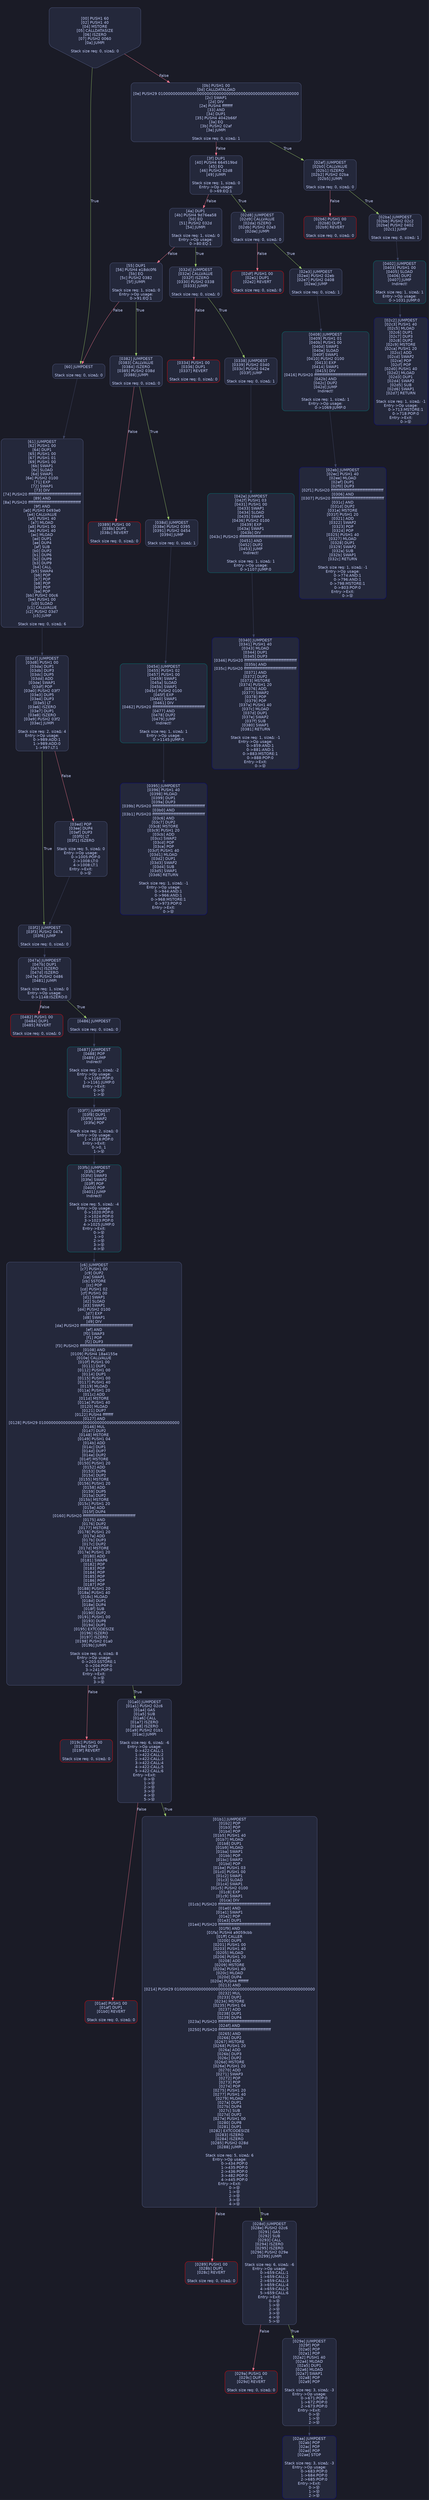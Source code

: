 digraph G {
    node [shape=box, style="filled, rounded", color="#565f89", fontcolor="#c0caf5", fontname="Helvetica", fillcolor="#24283b"];
    edge [color="#414868", fontcolor="#c0caf5", fontname="Helvetica"];
    bgcolor="#1a1b26";
    0 [ label = "[00] PUSH1 60
[02] PUSH1 40
[04] MSTORE
[05] CALLDATASIZE
[06] ISZERO
[07] PUSH2 0060
[0a] JUMPI

Stack size req: 0, sizeΔ: 0
" shape = invhouse]
    1 [ label = "[0b] PUSH1 00
[0d] CALLDATALOAD
[0e] PUSH29 0100000000000000000000000000000000000000000000000000000000
[2c] SWAP1
[2d] DIV
[2e] PUSH4 ffffffff
[33] AND
[34] DUP1
[35] PUSH4 4042b66f
[3a] EQ
[3b] PUSH2 02af
[3e] JUMPI

Stack size req: 0, sizeΔ: 1
"]
    2 [ label = "[3f] DUP1
[40] PUSH4 664519bd
[45] EQ
[46] PUSH2 02d8
[49] JUMPI

Stack size req: 1, sizeΔ: 0
Entry->Op usage:
	0->69:EQ:1
"]
    3 [ label = "[4a] DUP1
[4b] PUSH4 9d76ea58
[50] EQ
[51] PUSH2 032d
[54] JUMPI

Stack size req: 1, sizeΔ: 0
Entry->Op usage:
	0->80:EQ:1
"]
    4 [ label = "[55] DUP1
[56] PUSH4 e18dc0f6
[5b] EQ
[5c] PUSH2 0382
[5f] JUMPI

Stack size req: 1, sizeΔ: 0
Entry->Op usage:
	0->91:EQ:1
"]
    5 [ label = "[60] JUMPDEST

Stack size req: 0, sizeΔ: 0
"]
    6 [ label = "[61] JUMPDEST
[62] PUSH1 00
[64] DUP1
[65] PUSH1 00
[67] PUSH1 01
[69] PUSH1 00
[6b] SWAP1
[6c] SLOAD
[6d] SWAP1
[6e] PUSH2 0100
[71] EXP
[72] SWAP1
[73] DIV
[74] PUSH20 ffffffffffffffffffffffffffffffffffffffff
[89] AND
[8a] PUSH20 ffffffffffffffffffffffffffffffffffffffff
[9f] AND
[a0] PUSH3 0493e0
[a4] CALLVALUE
[a5] PUSH1 40
[a7] MLOAD
[a8] PUSH1 00
[aa] PUSH1 40
[ac] MLOAD
[ad] DUP1
[ae] DUP4
[af] SUB
[b0] DUP2
[b1] DUP6
[b2] DUP9
[b3] DUP9
[b4] CALL
[b5] SWAP4
[b6] POP
[b7] POP
[b8] POP
[b9] POP
[ba] POP
[bb] PUSH2 00c6
[be] PUSH1 00
[c0] SLOAD
[c1] CALLVALUE
[c2] PUSH2 03d7
[c5] JUMP

Stack size req: 0, sizeΔ: 6
"]
    7 [ label = "[c6] JUMPDEST
[c7] PUSH1 00
[c9] DUP2
[ca] SWAP1
[cb] SSTORE
[cc] POP
[cd] PUSH1 02
[cf] PUSH1 00
[d1] SWAP1
[d2] SLOAD
[d3] SWAP1
[d4] PUSH2 0100
[d7] EXP
[d8] SWAP1
[d9] DIV
[da] PUSH20 ffffffffffffffffffffffffffffffffffffffff
[ef] AND
[f0] SWAP3
[f1] POP
[f2] DUP3
[f3] PUSH20 ffffffffffffffffffffffffffffffffffffffff
[0108] AND
[0109] PUSH4 18a4155e
[010e] CALLVALUE
[010f] PUSH1 00
[0111] DUP1
[0112] PUSH1 00
[0114] DUP1
[0115] PUSH1 00
[0117] PUSH1 40
[0119] MLOAD
[011a] PUSH1 20
[011c] ADD
[011d] MSTORE
[011e] PUSH1 40
[0120] MLOAD
[0121] DUP7
[0122] PUSH4 ffffffff
[0127] AND
[0128] PUSH29 0100000000000000000000000000000000000000000000000000000000
[0146] MUL
[0147] DUP2
[0148] MSTORE
[0149] PUSH1 04
[014b] ADD
[014c] DUP1
[014d] DUP7
[014e] DUP2
[014f] MSTORE
[0150] PUSH1 20
[0152] ADD
[0153] DUP6
[0154] DUP2
[0155] MSTORE
[0156] PUSH1 20
[0158] ADD
[0159] DUP5
[015a] DUP2
[015b] MSTORE
[015c] PUSH1 20
[015e] ADD
[015f] DUP4
[0160] PUSH20 ffffffffffffffffffffffffffffffffffffffff
[0175] AND
[0176] DUP2
[0177] MSTORE
[0178] PUSH1 20
[017a] ADD
[017b] DUP3
[017c] DUP2
[017d] MSTORE
[017e] PUSH1 20
[0180] ADD
[0181] SWAP6
[0182] POP
[0183] POP
[0184] POP
[0185] POP
[0186] POP
[0187] POP
[0188] PUSH1 20
[018a] PUSH1 40
[018c] MLOAD
[018d] DUP1
[018e] DUP4
[018f] SUB
[0190] DUP2
[0191] PUSH1 00
[0193] DUP8
[0194] DUP1
[0195] EXTCODESIZE
[0196] ISZERO
[0197] ISZERO
[0198] PUSH2 01a0
[019b] JUMPI

Stack size req: 4, sizeΔ: 8
Entry->Op usage:
	0->203:SSTORE:1
	0->204:POP:0
	3->241:POP:0
Entry->Exit:
	0->😵
	3->😵
"]
    8 [ label = "[019c] PUSH1 00
[019e] DUP1
[019f] REVERT

Stack size req: 0, sizeΔ: 0
" color = "red"]
    9 [ label = "[01a0] JUMPDEST
[01a1] PUSH2 02c6
[01a4] GAS
[01a5] SUB
[01a6] CALL
[01a7] ISZERO
[01a8] ISZERO
[01a9] PUSH2 01b1
[01ac] JUMPI

Stack size req: 6, sizeΔ: -6
Entry->Op usage:
	0->422:CALL:1
	1->422:CALL:2
	2->422:CALL:3
	3->422:CALL:4
	4->422:CALL:5
	5->422:CALL:6
Entry->Exit:
	0->😵
	1->😵
	2->😵
	3->😵
	4->😵
	5->😵
"]
    10 [ label = "[01ad] PUSH1 00
[01af] DUP1
[01b0] REVERT

Stack size req: 0, sizeΔ: 0
" color = "red"]
    11 [ label = "[01b1] JUMPDEST
[01b2] POP
[01b3] POP
[01b4] POP
[01b5] PUSH1 40
[01b7] MLOAD
[01b8] DUP1
[01b9] MLOAD
[01ba] SWAP1
[01bb] POP
[01bc] SWAP2
[01bd] POP
[01be] PUSH1 03
[01c0] PUSH1 00
[01c2] SWAP1
[01c3] SLOAD
[01c4] SWAP1
[01c5] PUSH2 0100
[01c8] EXP
[01c9] SWAP1
[01ca] DIV
[01cb] PUSH20 ffffffffffffffffffffffffffffffffffffffff
[01e0] AND
[01e1] SWAP1
[01e2] POP
[01e3] DUP1
[01e4] PUSH20 ffffffffffffffffffffffffffffffffffffffff
[01f9] AND
[01fa] PUSH4 a9059cbb
[01ff] CALLER
[0200] DUP5
[0201] PUSH1 00
[0203] PUSH1 40
[0205] MLOAD
[0206] PUSH1 20
[0208] ADD
[0209] MSTORE
[020a] PUSH1 40
[020c] MLOAD
[020d] DUP4
[020e] PUSH4 ffffffff
[0213] AND
[0214] PUSH29 0100000000000000000000000000000000000000000000000000000000
[0232] MUL
[0233] DUP2
[0234] MSTORE
[0235] PUSH1 04
[0237] ADD
[0238] DUP1
[0239] DUP4
[023a] PUSH20 ffffffffffffffffffffffffffffffffffffffff
[024f] AND
[0250] PUSH20 ffffffffffffffffffffffffffffffffffffffff
[0265] AND
[0266] DUP2
[0267] MSTORE
[0268] PUSH1 20
[026a] ADD
[026b] DUP3
[026c] DUP2
[026d] MSTORE
[026e] PUSH1 20
[0270] ADD
[0271] SWAP3
[0272] POP
[0273] POP
[0274] POP
[0275] PUSH1 20
[0277] PUSH1 40
[0279] MLOAD
[027a] DUP1
[027b] DUP4
[027c] SUB
[027d] DUP2
[027e] PUSH1 00
[0280] DUP8
[0281] DUP1
[0282] EXTCODESIZE
[0283] ISZERO
[0284] ISZERO
[0285] PUSH2 028d
[0288] JUMPI

Stack size req: 5, sizeΔ: 6
Entry->Op usage:
	0->434:POP:0
	1->435:POP:0
	2->436:POP:0
	3->482:POP:0
	4->445:POP:0
Entry->Exit:
	0->😵
	1->😵
	2->😵
	3->😵
	4->😵
"]
    12 [ label = "[0289] PUSH1 00
[028b] DUP1
[028c] REVERT

Stack size req: 0, sizeΔ: 0
" color = "red"]
    13 [ label = "[028d] JUMPDEST
[028e] PUSH2 02c6
[0291] GAS
[0292] SUB
[0293] CALL
[0294] ISZERO
[0295] ISZERO
[0296] PUSH2 029e
[0299] JUMPI

Stack size req: 6, sizeΔ: -6
Entry->Op usage:
	0->659:CALL:1
	1->659:CALL:2
	2->659:CALL:3
	3->659:CALL:4
	4->659:CALL:5
	5->659:CALL:6
Entry->Exit:
	0->😵
	1->😵
	2->😵
	3->😵
	4->😵
	5->😵
"]
    14 [ label = "[029a] PUSH1 00
[029c] DUP1
[029d] REVERT

Stack size req: 0, sizeΔ: 0
" color = "red"]
    15 [ label = "[029e] JUMPDEST
[029f] POP
[02a0] POP
[02a1] POP
[02a2] PUSH1 40
[02a4] MLOAD
[02a5] DUP1
[02a6] MLOAD
[02a7] SWAP1
[02a8] POP
[02a9] POP

Stack size req: 3, sizeΔ: -3
Entry->Op usage:
	0->671:POP:0
	1->672:POP:0
	2->673:POP:0
Entry->Exit:
	0->😵
	1->😵
	2->😵
"]
    16 [ label = "[02aa] JUMPDEST
[02ab] POP
[02ac] POP
[02ad] POP
[02ae] STOP

Stack size req: 3, sizeΔ: -3
Entry->Op usage:
	0->683:POP:0
	1->684:POP:0
	2->685:POP:0
Entry->Exit:
	0->😵
	1->😵
	2->😵
" color = "darkblue"]
    17 [ label = "[02af] JUMPDEST
[02b0] CALLVALUE
[02b1] ISZERO
[02b2] PUSH2 02ba
[02b5] JUMPI

Stack size req: 0, sizeΔ: 0
"]
    18 [ label = "[02b6] PUSH1 00
[02b8] DUP1
[02b9] REVERT

Stack size req: 0, sizeΔ: 0
" color = "red"]
    19 [ label = "[02ba] JUMPDEST
[02bb] PUSH2 02c2
[02be] PUSH2 0402
[02c1] JUMP

Stack size req: 0, sizeΔ: 1
"]
    20 [ label = "[02c2] JUMPDEST
[02c3] PUSH1 40
[02c5] MLOAD
[02c6] DUP1
[02c7] DUP3
[02c8] DUP2
[02c9] MSTORE
[02ca] PUSH1 20
[02cc] ADD
[02cd] SWAP2
[02ce] POP
[02cf] POP
[02d0] PUSH1 40
[02d2] MLOAD
[02d3] DUP1
[02d4] SWAP2
[02d5] SUB
[02d6] SWAP1
[02d7] RETURN

Stack size req: 1, sizeΔ: -1
Entry->Op usage:
	0->713:MSTORE:1
	0->718:POP:0
Entry->Exit:
	0->😵
" color = "darkblue"]
    21 [ label = "[02d8] JUMPDEST
[02d9] CALLVALUE
[02da] ISZERO
[02db] PUSH2 02e3
[02de] JUMPI

Stack size req: 0, sizeΔ: 0
"]
    22 [ label = "[02df] PUSH1 00
[02e1] DUP1
[02e2] REVERT

Stack size req: 0, sizeΔ: 0
" color = "red"]
    23 [ label = "[02e3] JUMPDEST
[02e4] PUSH2 02eb
[02e7] PUSH2 0408
[02ea] JUMP

Stack size req: 0, sizeΔ: 1
"]
    24 [ label = "[02eb] JUMPDEST
[02ec] PUSH1 40
[02ee] MLOAD
[02ef] DUP1
[02f0] DUP3
[02f1] PUSH20 ffffffffffffffffffffffffffffffffffffffff
[0306] AND
[0307] PUSH20 ffffffffffffffffffffffffffffffffffffffff
[031c] AND
[031d] DUP2
[031e] MSTORE
[031f] PUSH1 20
[0321] ADD
[0322] SWAP2
[0323] POP
[0324] POP
[0325] PUSH1 40
[0327] MLOAD
[0328] DUP1
[0329] SWAP2
[032a] SUB
[032b] SWAP1
[032c] RETURN

Stack size req: 1, sizeΔ: -1
Entry->Op usage:
	0->774:AND:1
	0->796:AND:1
	0->798:MSTORE:1
	0->803:POP:0
Entry->Exit:
	0->😵
" color = "darkblue"]
    25 [ label = "[032d] JUMPDEST
[032e] CALLVALUE
[032f] ISZERO
[0330] PUSH2 0338
[0333] JUMPI

Stack size req: 0, sizeΔ: 0
"]
    26 [ label = "[0334] PUSH1 00
[0336] DUP1
[0337] REVERT

Stack size req: 0, sizeΔ: 0
" color = "red"]
    27 [ label = "[0338] JUMPDEST
[0339] PUSH2 0340
[033c] PUSH2 042e
[033f] JUMP

Stack size req: 0, sizeΔ: 1
"]
    28 [ label = "[0340] JUMPDEST
[0341] PUSH1 40
[0343] MLOAD
[0344] DUP1
[0345] DUP3
[0346] PUSH20 ffffffffffffffffffffffffffffffffffffffff
[035b] AND
[035c] PUSH20 ffffffffffffffffffffffffffffffffffffffff
[0371] AND
[0372] DUP2
[0373] MSTORE
[0374] PUSH1 20
[0376] ADD
[0377] SWAP2
[0378] POP
[0379] POP
[037a] PUSH1 40
[037c] MLOAD
[037d] DUP1
[037e] SWAP2
[037f] SUB
[0380] SWAP1
[0381] RETURN

Stack size req: 1, sizeΔ: -1
Entry->Op usage:
	0->859:AND:1
	0->881:AND:1
	0->883:MSTORE:1
	0->888:POP:0
Entry->Exit:
	0->😵
" color = "darkblue"]
    29 [ label = "[0382] JUMPDEST
[0383] CALLVALUE
[0384] ISZERO
[0385] PUSH2 038d
[0388] JUMPI

Stack size req: 0, sizeΔ: 0
"]
    30 [ label = "[0389] PUSH1 00
[038b] DUP1
[038c] REVERT

Stack size req: 0, sizeΔ: 0
" color = "red"]
    31 [ label = "[038d] JUMPDEST
[038e] PUSH2 0395
[0391] PUSH2 0454
[0394] JUMP

Stack size req: 0, sizeΔ: 1
"]
    32 [ label = "[0395] JUMPDEST
[0396] PUSH1 40
[0398] MLOAD
[0399] DUP1
[039a] DUP3
[039b] PUSH20 ffffffffffffffffffffffffffffffffffffffff
[03b0] AND
[03b1] PUSH20 ffffffffffffffffffffffffffffffffffffffff
[03c6] AND
[03c7] DUP2
[03c8] MSTORE
[03c9] PUSH1 20
[03cb] ADD
[03cc] SWAP2
[03cd] POP
[03ce] POP
[03cf] PUSH1 40
[03d1] MLOAD
[03d2] DUP1
[03d3] SWAP2
[03d4] SUB
[03d5] SWAP1
[03d6] RETURN

Stack size req: 1, sizeΔ: -1
Entry->Op usage:
	0->944:AND:1
	0->966:AND:1
	0->968:MSTORE:1
	0->973:POP:0
Entry->Exit:
	0->😵
" color = "darkblue"]
    33 [ label = "[03d7] JUMPDEST
[03d8] PUSH1 00
[03da] DUP1
[03db] DUP3
[03dc] DUP5
[03dd] ADD
[03de] SWAP1
[03df] POP
[03e0] PUSH2 03f7
[03e3] DUP5
[03e4] DUP3
[03e5] LT
[03e6] ISZERO
[03e7] DUP1
[03e8] ISZERO
[03e9] PUSH2 03f2
[03ec] JUMPI

Stack size req: 2, sizeΔ: 4
Entry->Op usage:
	0->989:ADD:1
	1->989:ADD:0
	1->997:LT:1
"]
    34 [ label = "[03ed] POP
[03ee] DUP4
[03ef] DUP3
[03f0] LT
[03f1] ISZERO

Stack size req: 5, sizeΔ: 0
Entry->Op usage:
	0->1005:POP:0
	2->1008:LT:0
	4->1008:LT:1
Entry->Exit:
	0->😵
"]
    35 [ label = "[03f2] JUMPDEST
[03f3] PUSH2 047a
[03f6] JUMP

Stack size req: 0, sizeΔ: 0
"]
    36 [ label = "[03f7] JUMPDEST
[03f8] DUP1
[03f9] SWAP2
[03fa] POP

Stack size req: 2, sizeΔ: 0
Entry->Op usage:
	1->1018:POP:0
Entry->Exit:
	0->0, 1
	1->😵
"]
    37 [ label = "[03fb] JUMPDEST
[03fc] POP
[03fd] SWAP3
[03fe] SWAP2
[03ff] POP
[0400] POP
[0401] JUMP
Indirect!

Stack size req: 5, sizeΔ: -4
Entry->Op usage:
	0->1020:POP:0
	2->1024:POP:0
	3->1023:POP:0
	4->1025:JUMP:0
Entry->Exit:
	0->😵
	1->0
	2->😵
	3->😵
	4->😵
" color = "teal"]
    38 [ label = "[0402] JUMPDEST
[0403] PUSH1 00
[0405] SLOAD
[0406] DUP2
[0407] JUMP
Indirect!

Stack size req: 1, sizeΔ: 1
Entry->Op usage:
	0->1031:JUMP:0
" color = "teal"]
    39 [ label = "[0408] JUMPDEST
[0409] PUSH1 01
[040b] PUSH1 00
[040d] SWAP1
[040e] SLOAD
[040f] SWAP1
[0410] PUSH2 0100
[0413] EXP
[0414] SWAP1
[0415] DIV
[0416] PUSH20 ffffffffffffffffffffffffffffffffffffffff
[042b] AND
[042c] DUP2
[042d] JUMP
Indirect!

Stack size req: 1, sizeΔ: 1
Entry->Op usage:
	0->1069:JUMP:0
" color = "teal"]
    40 [ label = "[042e] JUMPDEST
[042f] PUSH1 03
[0431] PUSH1 00
[0433] SWAP1
[0434] SLOAD
[0435] SWAP1
[0436] PUSH2 0100
[0439] EXP
[043a] SWAP1
[043b] DIV
[043c] PUSH20 ffffffffffffffffffffffffffffffffffffffff
[0451] AND
[0452] DUP2
[0453] JUMP
Indirect!

Stack size req: 1, sizeΔ: 1
Entry->Op usage:
	0->1107:JUMP:0
" color = "teal"]
    41 [ label = "[0454] JUMPDEST
[0455] PUSH1 02
[0457] PUSH1 00
[0459] SWAP1
[045a] SLOAD
[045b] SWAP1
[045c] PUSH2 0100
[045f] EXP
[0460] SWAP1
[0461] DIV
[0462] PUSH20 ffffffffffffffffffffffffffffffffffffffff
[0477] AND
[0478] DUP2
[0479] JUMP
Indirect!

Stack size req: 1, sizeΔ: 1
Entry->Op usage:
	0->1145:JUMP:0
" color = "teal"]
    42 [ label = "[047a] JUMPDEST
[047b] DUP1
[047c] ISZERO
[047d] ISZERO
[047e] PUSH2 0486
[0481] JUMPI

Stack size req: 1, sizeΔ: 0
Entry->Op usage:
	0->1148:ISZERO:0
"]
    43 [ label = "[0482] PUSH1 00
[0484] DUP1
[0485] REVERT

Stack size req: 0, sizeΔ: 0
" color = "red"]
    44 [ label = "[0486] JUMPDEST

Stack size req: 0, sizeΔ: 0
"]
    45 [ label = "[0487] JUMPDEST
[0488] POP
[0489] JUMP
Indirect!

Stack size req: 2, sizeΔ: -2
Entry->Op usage:
	0->1160:POP:0
	1->1161:JUMP:0
Entry->Exit:
	0->😵
	1->😵
" color = "teal"]
    0 -> 1 [ label = "False" color = "#f7768e"]
    0 -> 5 [ label = "True" color = "#9ece6a"]
    1 -> 2 [ label = "False" color = "#f7768e"]
    1 -> 17 [ label = "True" color = "#9ece6a"]
    2 -> 3 [ label = "False" color = "#f7768e"]
    2 -> 21 [ label = "True" color = "#9ece6a"]
    3 -> 4 [ label = "False" color = "#f7768e"]
    3 -> 25 [ label = "True" color = "#9ece6a"]
    4 -> 5 [ label = "False" color = "#f7768e"]
    4 -> 29 [ label = "True" color = "#9ece6a"]
    5 -> 6 [ ]
    6 -> 33 [ ]
    7 -> 8 [ label = "False" color = "#f7768e"]
    7 -> 9 [ label = "True" color = "#9ece6a"]
    9 -> 10 [ label = "False" color = "#f7768e"]
    9 -> 11 [ label = "True" color = "#9ece6a"]
    11 -> 12 [ label = "False" color = "#f7768e"]
    11 -> 13 [ label = "True" color = "#9ece6a"]
    13 -> 14 [ label = "False" color = "#f7768e"]
    13 -> 15 [ label = "True" color = "#9ece6a"]
    15 -> 16 [ ]
    17 -> 18 [ label = "False" color = "#f7768e"]
    17 -> 19 [ label = "True" color = "#9ece6a"]
    19 -> 38 [ ]
    21 -> 22 [ label = "False" color = "#f7768e"]
    21 -> 23 [ label = "True" color = "#9ece6a"]
    23 -> 39 [ ]
    25 -> 26 [ label = "False" color = "#f7768e"]
    25 -> 27 [ label = "True" color = "#9ece6a"]
    27 -> 40 [ ]
    29 -> 30 [ label = "False" color = "#f7768e"]
    29 -> 31 [ label = "True" color = "#9ece6a"]
    31 -> 41 [ ]
    33 -> 34 [ label = "False" color = "#f7768e"]
    33 -> 35 [ label = "True" color = "#9ece6a"]
    34 -> 35 [ ]
    35 -> 42 [ ]
    36 -> 37 [ ]
    42 -> 43 [ label = "False" color = "#f7768e"]
    42 -> 44 [ label = "True" color = "#9ece6a"]
    44 -> 45 [ ]
    45 -> 36 [ ]
    37 -> 7 [ ]
    38 -> 20 [ ]
    39 -> 24 [ ]
    40 -> 28 [ ]
    41 -> 32 [ ]

}

